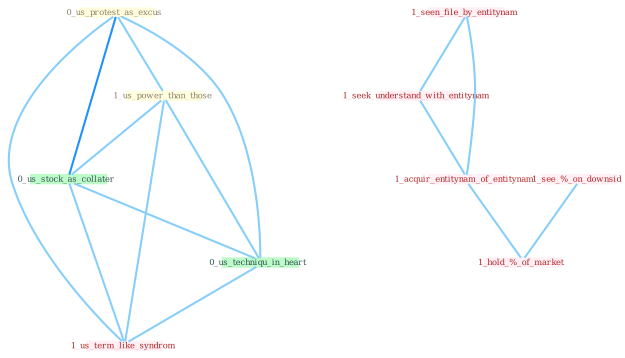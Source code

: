 Graph G{ 
    node
    [shape=polygon,style=filled,width=.5,height=.06,color="#BDFCC9",fixedsize=true,fontsize=4,
    fontcolor="#2f4f4f"];
    {node
    [color="#ffffe0", fontcolor="#8b7d6b"] "0_us_protest_as_excus " "1_us_power_than_those "}
{node [color="#fff0f5", fontcolor="#b22222"] "1_seen_file_by_entitynam " "1_seek_understand_with_entitynam " "1_acquir_entitynam_of_entitynam " "1_see_%_on_downsid " "1_us_term_like_syndrom " "1_hold_%_of_market "}
edge [color="#B0E2FF"];

	"0_us_protest_as_excus " -- "1_us_power_than_those " [w="1", color="#87cefa" ];
	"0_us_protest_as_excus " -- "0_us_stock_as_collater " [w="2", color="#1e90ff" , len=0.8];
	"0_us_protest_as_excus " -- "0_us_techniqu_in_heart " [w="1", color="#87cefa" ];
	"0_us_protest_as_excus " -- "1_us_term_like_syndrom " [w="1", color="#87cefa" ];
	"1_us_power_than_those " -- "0_us_stock_as_collater " [w="1", color="#87cefa" ];
	"1_us_power_than_those " -- "0_us_techniqu_in_heart " [w="1", color="#87cefa" ];
	"1_us_power_than_those " -- "1_us_term_like_syndrom " [w="1", color="#87cefa" ];
	"1_seen_file_by_entitynam " -- "1_seek_understand_with_entitynam " [w="1", color="#87cefa" ];
	"1_seen_file_by_entitynam " -- "1_acquir_entitynam_of_entitynam " [w="1", color="#87cefa" ];
	"0_us_stock_as_collater " -- "0_us_techniqu_in_heart " [w="1", color="#87cefa" ];
	"0_us_stock_as_collater " -- "1_us_term_like_syndrom " [w="1", color="#87cefa" ];
	"1_seek_understand_with_entitynam " -- "1_acquir_entitynam_of_entitynam " [w="1", color="#87cefa" ];
	"1_acquir_entitynam_of_entitynam " -- "1_hold_%_of_market " [w="1", color="#87cefa" ];
	"0_us_techniqu_in_heart " -- "1_us_term_like_syndrom " [w="1", color="#87cefa" ];
	"1_see_%_on_downsid " -- "1_hold_%_of_market " [w="1", color="#87cefa" ];
}